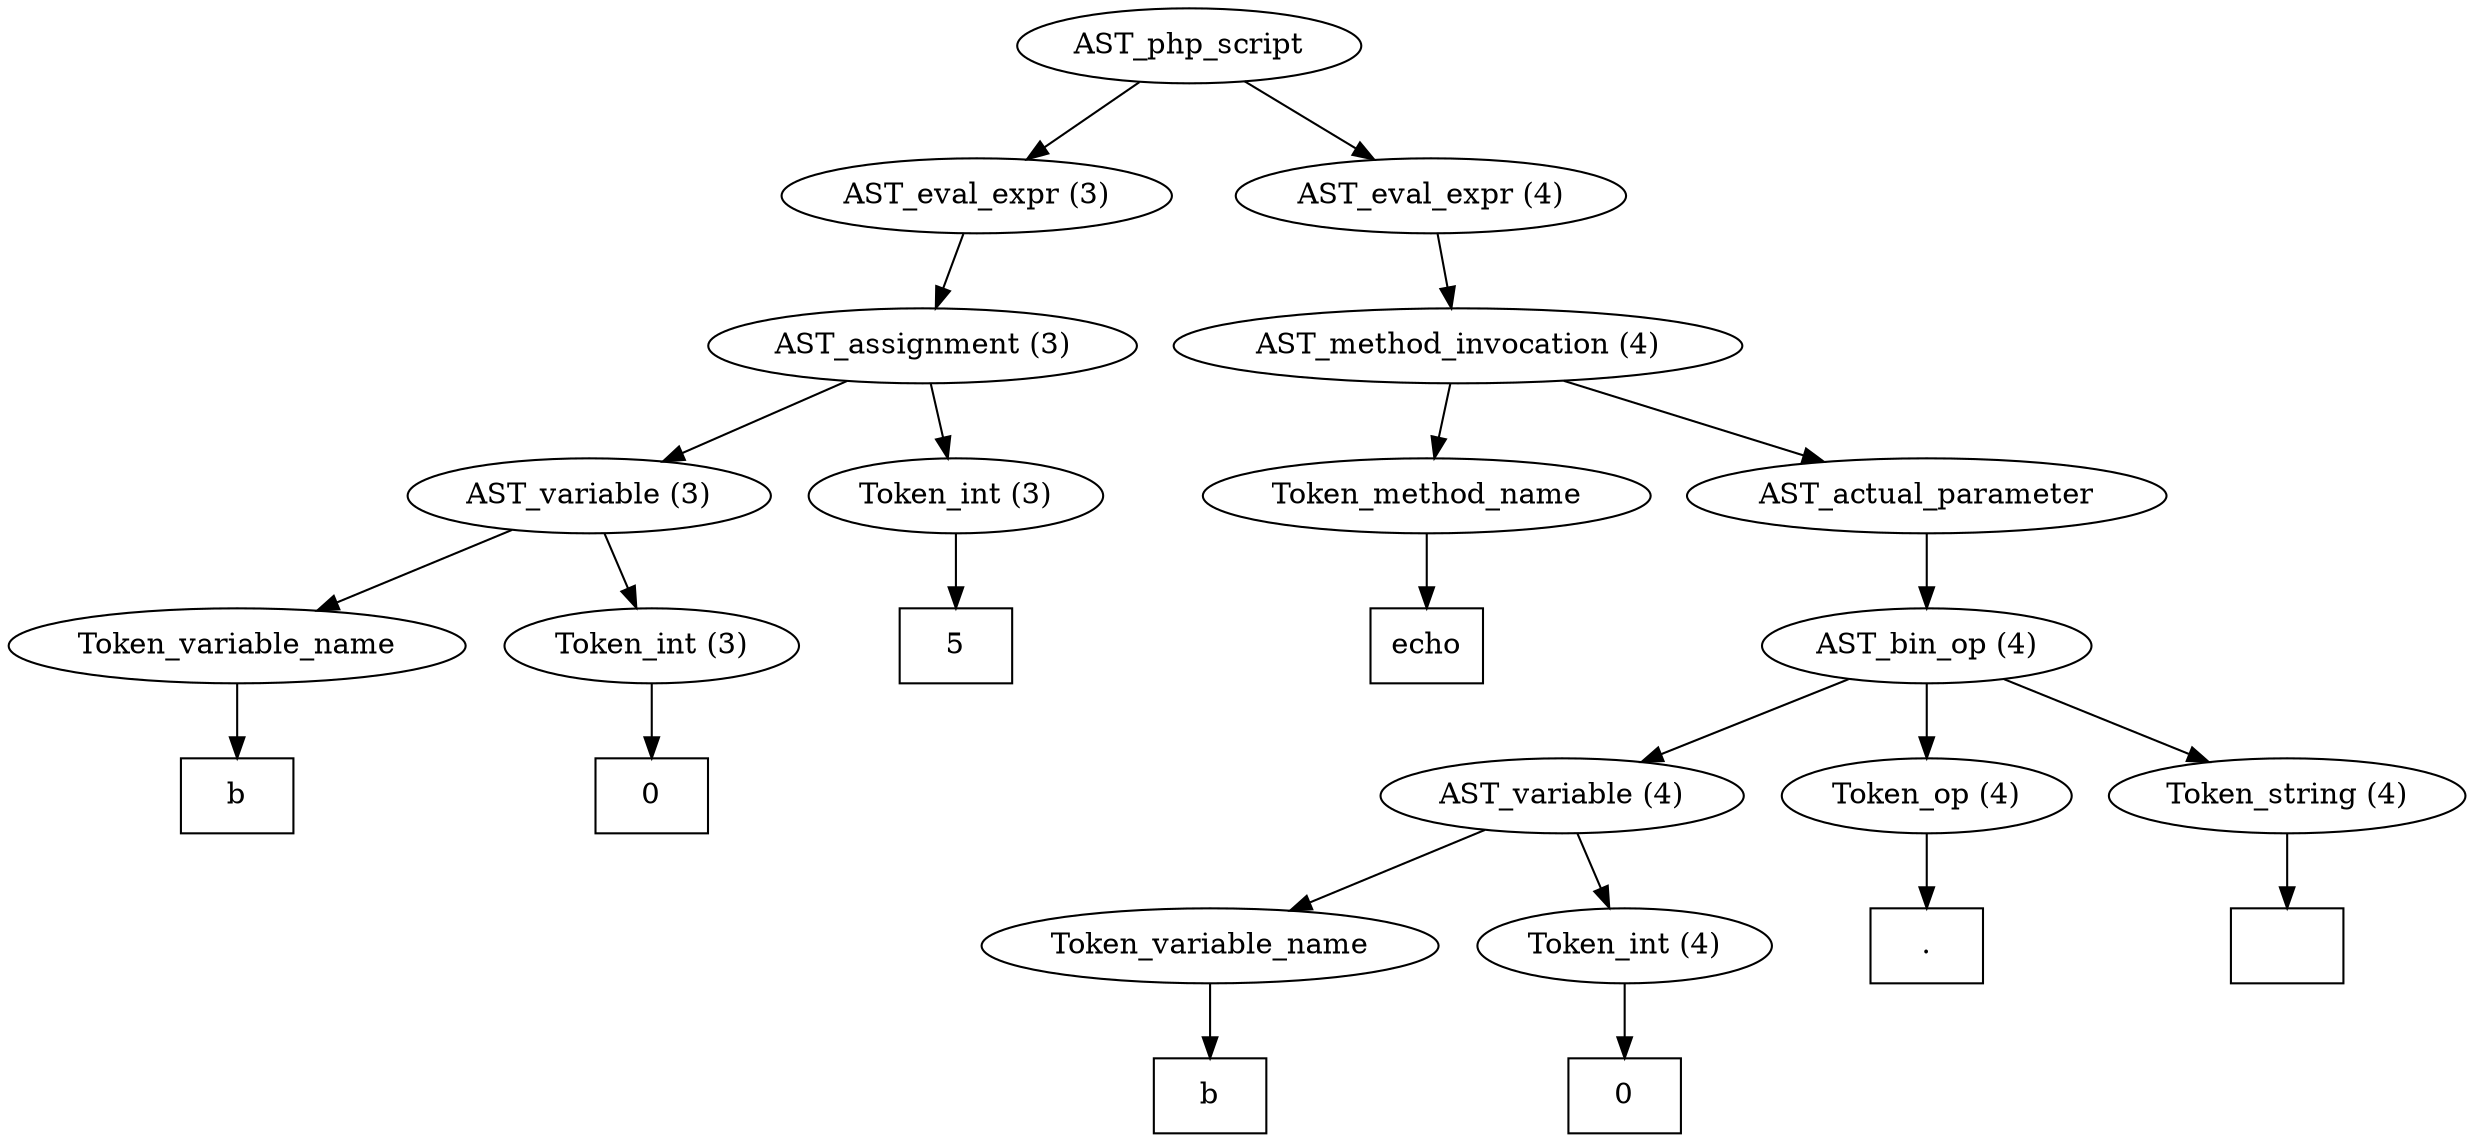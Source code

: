 /*
 * AST in dot format generated by phc -- the PHP compiler
 */

digraph AST {
node_0 [label="AST_php_script"];
node_1 [label="AST_eval_expr (3)"];
node_2 [label="AST_assignment (3)"];
node_3 [label="AST_variable (3)"];
node_4 [label="Token_variable_name"];
node_5 [label="b", shape=box]
node_4 -> node_5;
node_6 [label="Token_int (3)"];
node_7 [label="0", shape=box]
node_6 -> node_7;
node_3 -> node_6;
node_3 -> node_4;
node_8 [label="Token_int (3)"];
node_9 [label="5", shape=box]
node_8 -> node_9;
node_2 -> node_8;
node_2 -> node_3;
node_1 -> node_2;
node_10 [label="AST_eval_expr (4)"];
node_11 [label="AST_method_invocation (4)"];
node_12 [label="Token_method_name"];
node_13 [label="echo", shape=box]
node_12 -> node_13;
node_14 [label="AST_actual_parameter"];
node_15 [label="AST_bin_op (4)"];
node_16 [label="AST_variable (4)"];
node_17 [label="Token_variable_name"];
node_18 [label="b", shape=box]
node_17 -> node_18;
node_19 [label="Token_int (4)"];
node_20 [label="0", shape=box]
node_19 -> node_20;
node_16 -> node_19;
node_16 -> node_17;
node_21 [label="Token_op (4)"];
node_22 [label=".", shape=box]
node_21 -> node_22;
node_23 [label="Token_string (4)"];
node_24 [label="", shape=box]
node_23 -> node_24;
node_15 -> node_23;
node_15 -> node_21;
node_15 -> node_16;
node_14 -> node_15;
node_11 -> node_14;
node_11 -> node_12;
node_10 -> node_11;
node_0 -> node_10;
node_0 -> node_1;
}
